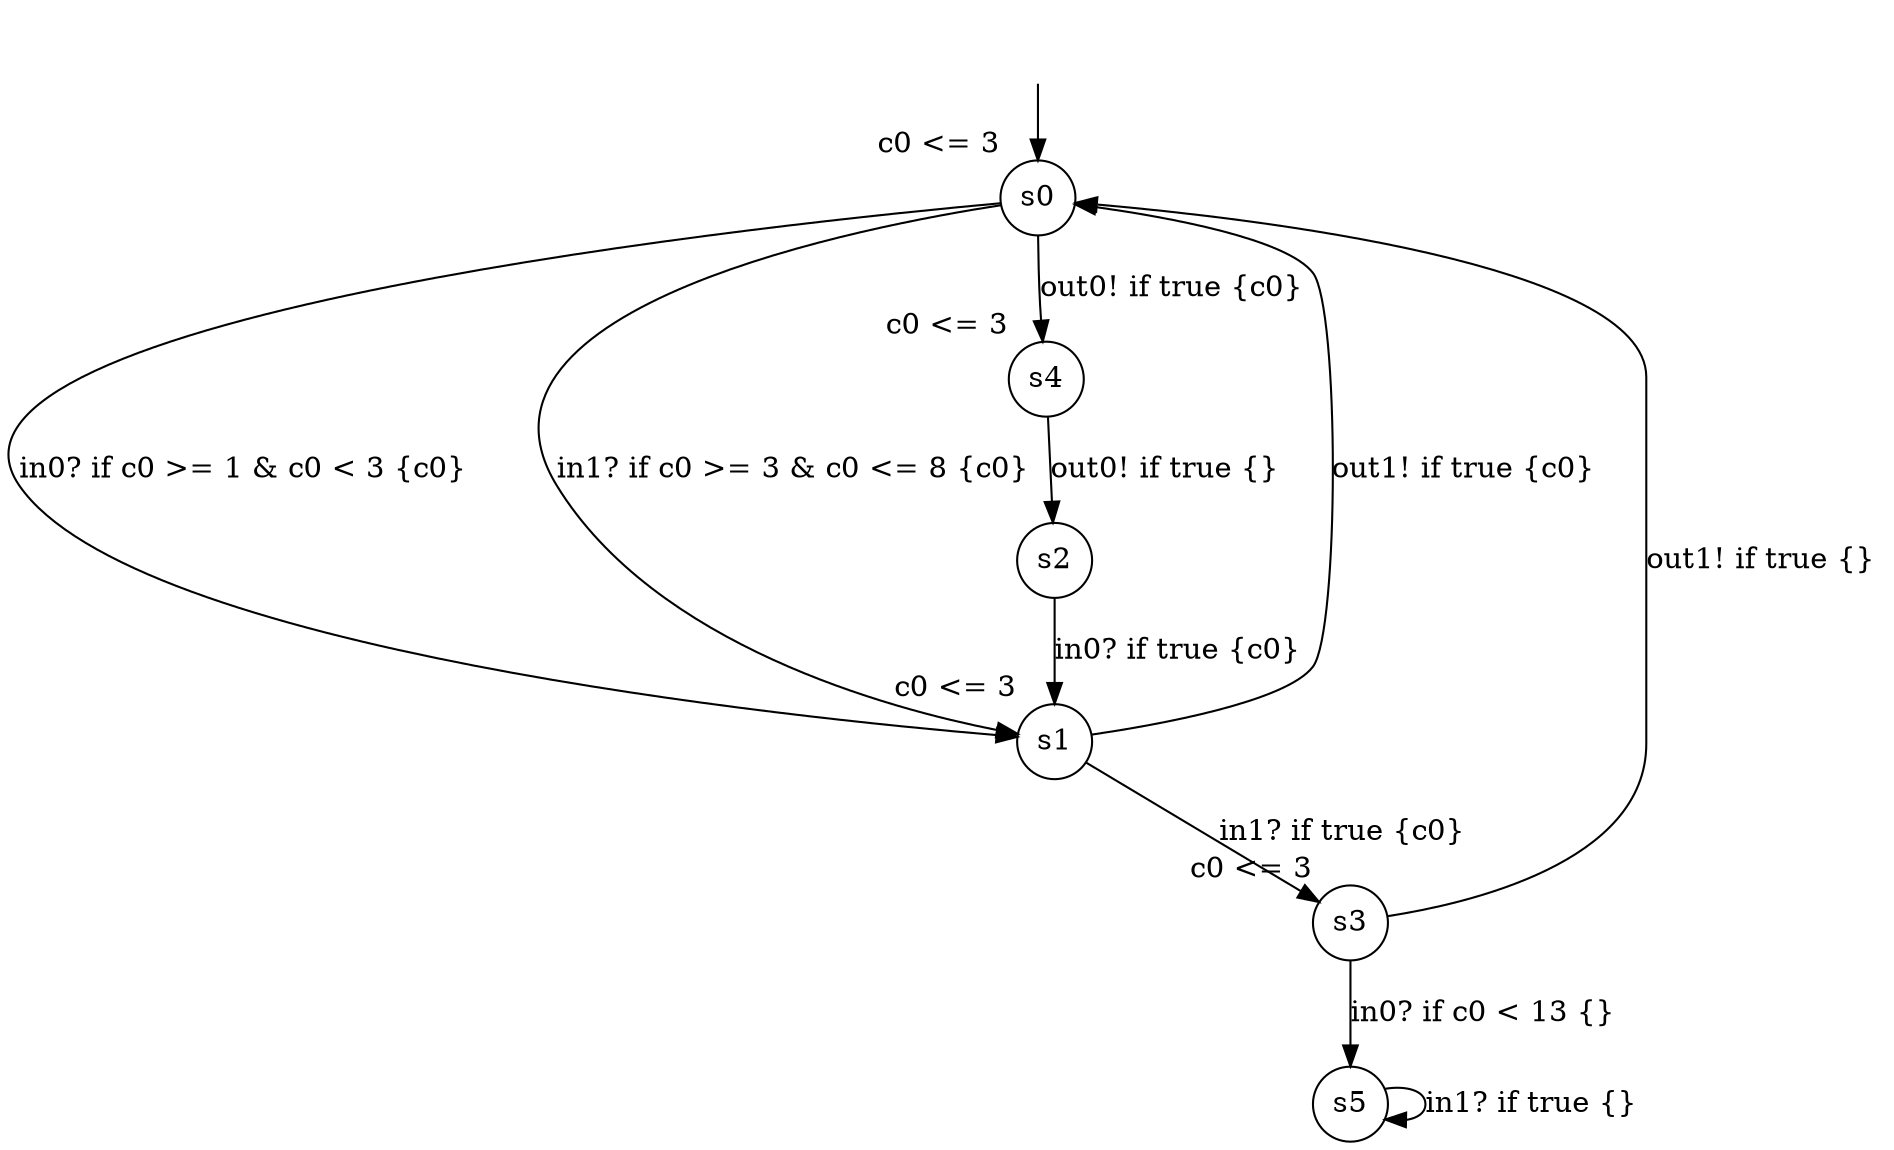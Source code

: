 digraph g {
__start0 [label="" shape="none"];
s0 [shape="circle" margin=0 label="s0", xlabel="c0 <= 3"];
s1 [shape="circle" margin=0 label="s1", xlabel="c0 <= 3"];
s2 [shape="circle" margin=0 label="s2"];
s3 [shape="circle" margin=0 label="s3", xlabel="c0 <= 3"];
s4 [shape="circle" margin=0 label="s4", xlabel="c0 <= 3"];
s5 [shape="circle" margin=0 label="s5"];
s0 -> s1 [label="in0? if c0 >= 1 & c0 < 3 {c0} "];
s0 -> s1 [label="in1? if c0 >= 3 & c0 <= 8 {c0} "];
s0 -> s4 [label="out0! if true {c0} "];
s1 -> s3 [label="in1? if true {c0} "];
s1 -> s0 [label="out1! if true {c0} "];
s2 -> s1 [label="in0? if true {c0} "];
s3 -> s0 [label="out1! if true {} "];
s3 -> s5 [label="in0? if c0 < 13 {} "];
s4 -> s2 [label="out0! if true {} "];
s5 -> s5 [label="in1? if true {} "];
__start0 -> s0;
}
